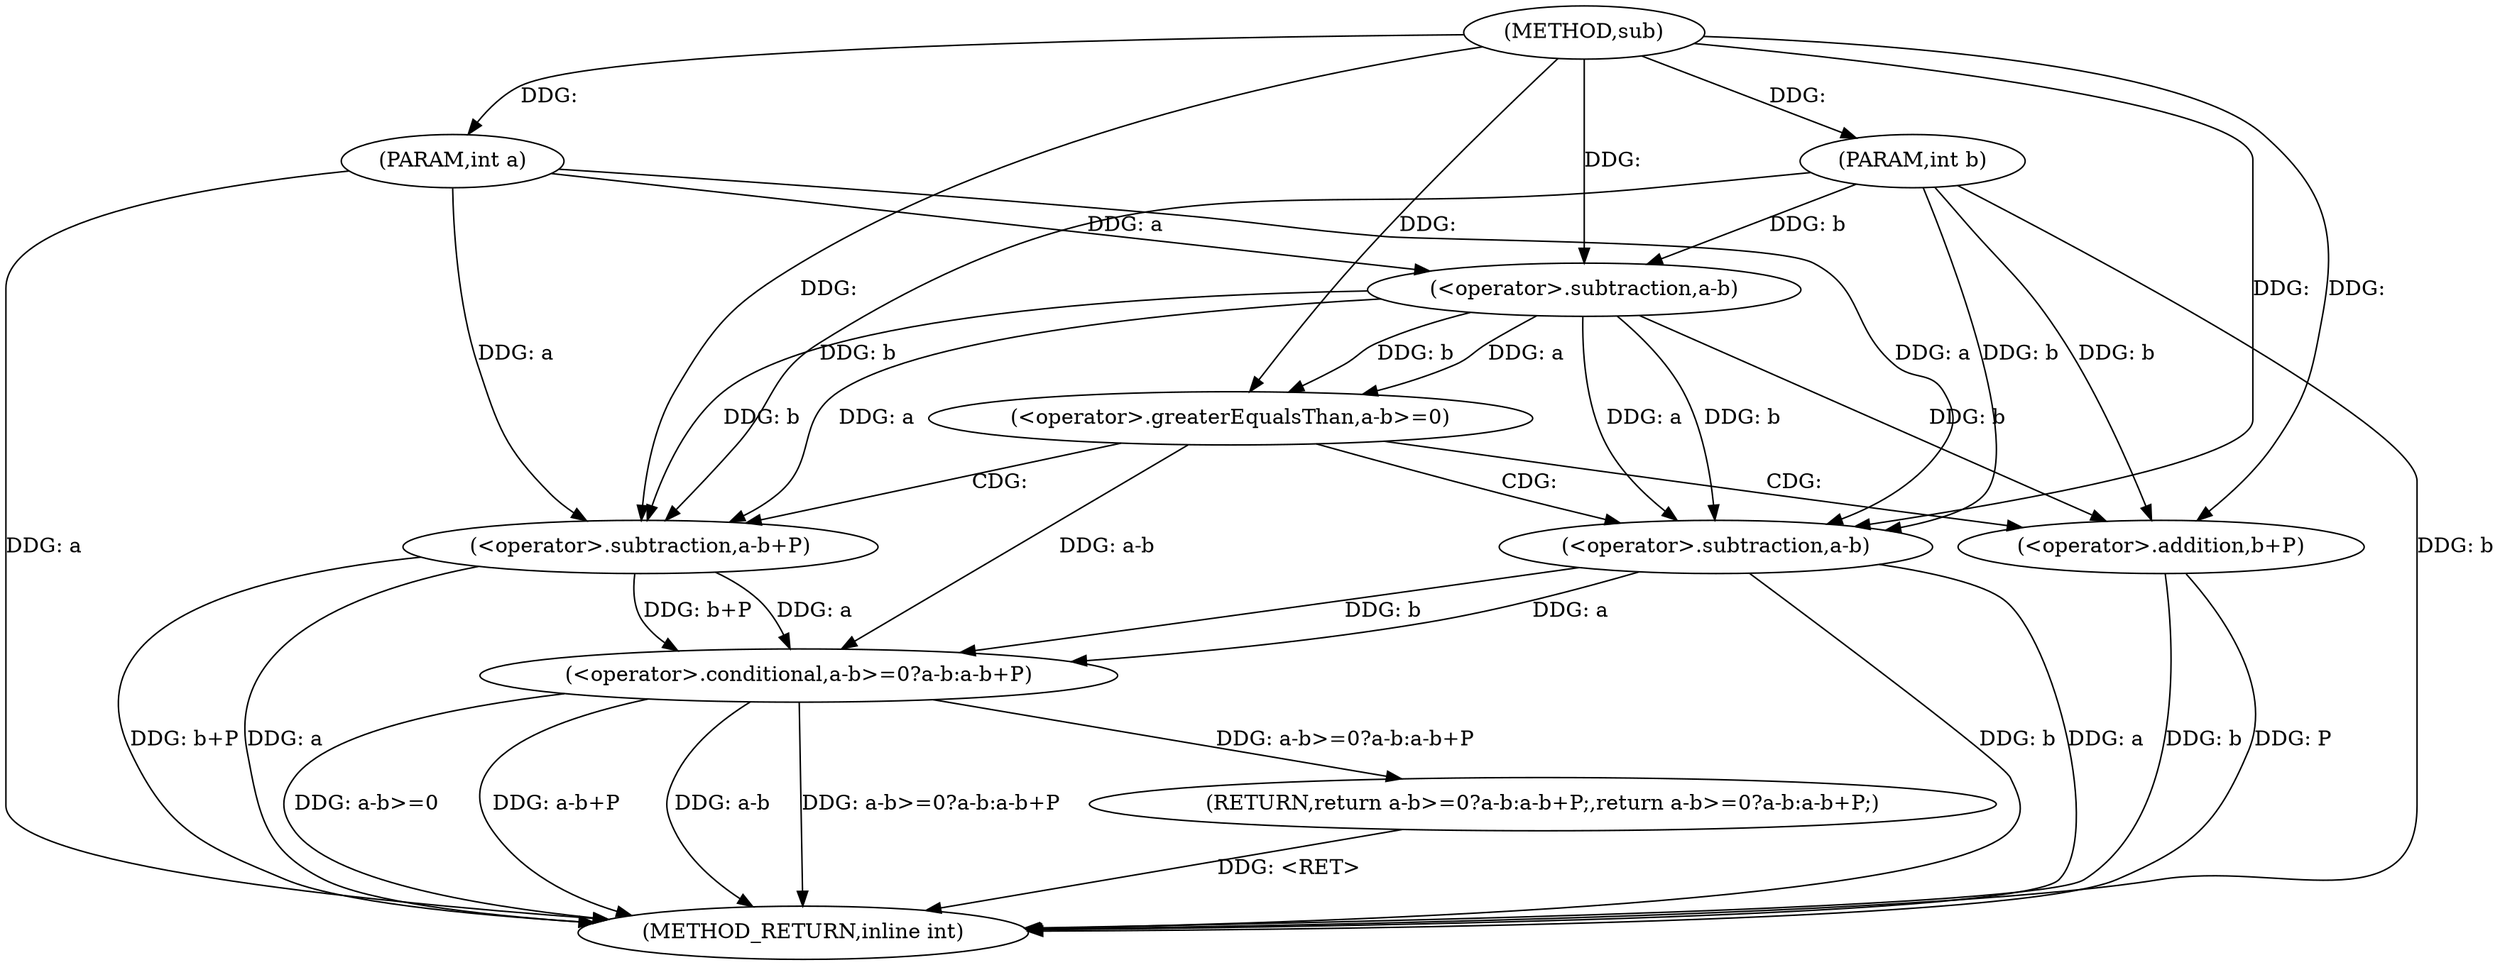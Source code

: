 digraph "sub" {  
"1000161" [label = "(METHOD,sub)" ]
"1000180" [label = "(METHOD_RETURN,inline int)" ]
"1000162" [label = "(PARAM,int a)" ]
"1000163" [label = "(PARAM,int b)" ]
"1000165" [label = "(RETURN,return a-b>=0?a-b:a-b+P;,return a-b>=0?a-b:a-b+P;)" ]
"1000166" [label = "(<operator>.conditional,a-b>=0?a-b:a-b+P)" ]
"1000167" [label = "(<operator>.greaterEqualsThan,a-b>=0)" ]
"1000172" [label = "(<operator>.subtraction,a-b)" ]
"1000175" [label = "(<operator>.subtraction,a-b+P)" ]
"1000168" [label = "(<operator>.subtraction,a-b)" ]
"1000177" [label = "(<operator>.addition,b+P)" ]
  "1000162" -> "1000180"  [ label = "DDG: a"] 
  "1000163" -> "1000180"  [ label = "DDG: b"] 
  "1000166" -> "1000180"  [ label = "DDG: a-b>=0"] 
  "1000175" -> "1000180"  [ label = "DDG: a"] 
  "1000177" -> "1000180"  [ label = "DDG: b"] 
  "1000175" -> "1000180"  [ label = "DDG: b+P"] 
  "1000166" -> "1000180"  [ label = "DDG: a-b+P"] 
  "1000172" -> "1000180"  [ label = "DDG: a"] 
  "1000172" -> "1000180"  [ label = "DDG: b"] 
  "1000166" -> "1000180"  [ label = "DDG: a-b"] 
  "1000166" -> "1000180"  [ label = "DDG: a-b>=0?a-b:a-b+P"] 
  "1000165" -> "1000180"  [ label = "DDG: <RET>"] 
  "1000177" -> "1000180"  [ label = "DDG: P"] 
  "1000161" -> "1000162"  [ label = "DDG: "] 
  "1000161" -> "1000163"  [ label = "DDG: "] 
  "1000166" -> "1000165"  [ label = "DDG: a-b>=0?a-b:a-b+P"] 
  "1000172" -> "1000166"  [ label = "DDG: b"] 
  "1000172" -> "1000166"  [ label = "DDG: a"] 
  "1000167" -> "1000166"  [ label = "DDG: a-b"] 
  "1000175" -> "1000166"  [ label = "DDG: a"] 
  "1000175" -> "1000166"  [ label = "DDG: b+P"] 
  "1000168" -> "1000167"  [ label = "DDG: b"] 
  "1000168" -> "1000167"  [ label = "DDG: a"] 
  "1000161" -> "1000167"  [ label = "DDG: "] 
  "1000168" -> "1000172"  [ label = "DDG: a"] 
  "1000162" -> "1000172"  [ label = "DDG: a"] 
  "1000161" -> "1000172"  [ label = "DDG: "] 
  "1000168" -> "1000172"  [ label = "DDG: b"] 
  "1000163" -> "1000172"  [ label = "DDG: b"] 
  "1000168" -> "1000175"  [ label = "DDG: a"] 
  "1000162" -> "1000175"  [ label = "DDG: a"] 
  "1000161" -> "1000175"  [ label = "DDG: "] 
  "1000168" -> "1000175"  [ label = "DDG: b"] 
  "1000163" -> "1000175"  [ label = "DDG: b"] 
  "1000162" -> "1000168"  [ label = "DDG: a"] 
  "1000161" -> "1000168"  [ label = "DDG: "] 
  "1000163" -> "1000168"  [ label = "DDG: b"] 
  "1000168" -> "1000177"  [ label = "DDG: b"] 
  "1000163" -> "1000177"  [ label = "DDG: b"] 
  "1000161" -> "1000177"  [ label = "DDG: "] 
  "1000167" -> "1000172"  [ label = "CDG: "] 
  "1000167" -> "1000177"  [ label = "CDG: "] 
  "1000167" -> "1000175"  [ label = "CDG: "] 
}
